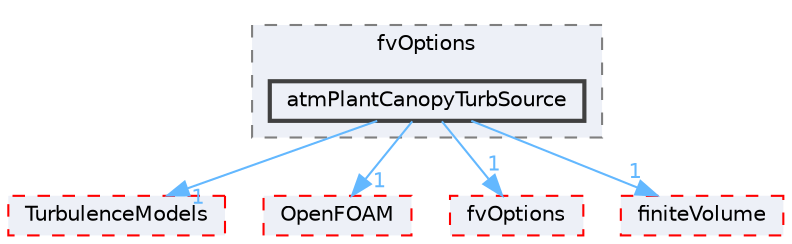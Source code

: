 digraph "src/atmosphericModels/fvOptions/atmPlantCanopyTurbSource"
{
 // LATEX_PDF_SIZE
  bgcolor="transparent";
  edge [fontname=Helvetica,fontsize=10,labelfontname=Helvetica,labelfontsize=10];
  node [fontname=Helvetica,fontsize=10,shape=box,height=0.2,width=0.4];
  compound=true
  subgraph clusterdir_3f9f7635b36ac96a95536af06d50ee9a {
    graph [ bgcolor="#edf0f7", pencolor="grey50", label="fvOptions", fontname=Helvetica,fontsize=10 style="filled,dashed", URL="dir_3f9f7635b36ac96a95536af06d50ee9a.html",tooltip=""]
  dir_6f70b94950fbf61eb8b0a681ef77a9a4 [label="atmPlantCanopyTurbSource", fillcolor="#edf0f7", color="grey25", style="filled,bold", URL="dir_6f70b94950fbf61eb8b0a681ef77a9a4.html",tooltip=""];
  }
  dir_1eda626aeac0f0ad2848c36acaa5d501 [label="TurbulenceModels", fillcolor="#edf0f7", color="red", style="filled,dashed", URL="dir_1eda626aeac0f0ad2848c36acaa5d501.html",tooltip=""];
  dir_c5473ff19b20e6ec4dfe5c310b3778a8 [label="OpenFOAM", fillcolor="#edf0f7", color="red", style="filled,dashed", URL="dir_c5473ff19b20e6ec4dfe5c310b3778a8.html",tooltip=""];
  dir_3feeed9f14097927738cfbd9bcefd859 [label="fvOptions", fillcolor="#edf0f7", color="red", style="filled,dashed", URL="dir_3feeed9f14097927738cfbd9bcefd859.html",tooltip=""];
  dir_9bd15774b555cf7259a6fa18f99fe99b [label="finiteVolume", fillcolor="#edf0f7", color="red", style="filled,dashed", URL="dir_9bd15774b555cf7259a6fa18f99fe99b.html",tooltip=""];
  dir_6f70b94950fbf61eb8b0a681ef77a9a4->dir_1eda626aeac0f0ad2848c36acaa5d501 [headlabel="1", labeldistance=1.5 headhref="dir_000157_004143.html" href="dir_000157_004143.html" color="steelblue1" fontcolor="steelblue1"];
  dir_6f70b94950fbf61eb8b0a681ef77a9a4->dir_3feeed9f14097927738cfbd9bcefd859 [headlabel="1", labeldistance=1.5 headhref="dir_000157_001559.html" href="dir_000157_001559.html" color="steelblue1" fontcolor="steelblue1"];
  dir_6f70b94950fbf61eb8b0a681ef77a9a4->dir_9bd15774b555cf7259a6fa18f99fe99b [headlabel="1", labeldistance=1.5 headhref="dir_000157_001387.html" href="dir_000157_001387.html" color="steelblue1" fontcolor="steelblue1"];
  dir_6f70b94950fbf61eb8b0a681ef77a9a4->dir_c5473ff19b20e6ec4dfe5c310b3778a8 [headlabel="1", labeldistance=1.5 headhref="dir_000157_002695.html" href="dir_000157_002695.html" color="steelblue1" fontcolor="steelblue1"];
}
